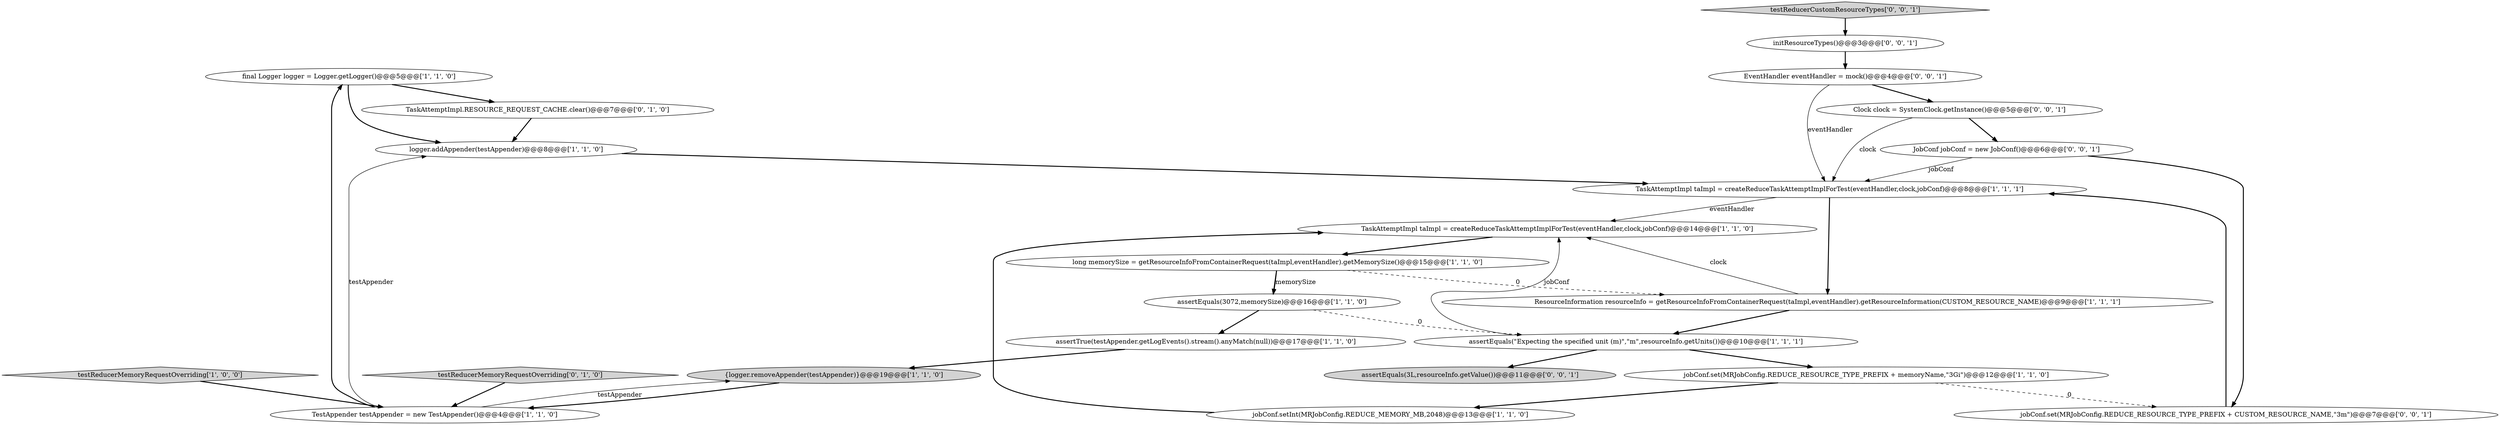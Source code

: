 digraph {
4 [style = filled, label = "final Logger logger = Logger.getLogger()@@@5@@@['1', '1', '0']", fillcolor = white, shape = ellipse image = "AAA0AAABBB1BBB"];
0 [style = filled, label = "jobConf.set(MRJobConfig.REDUCE_RESOURCE_TYPE_PREFIX + memoryName,\"3Gi\")@@@12@@@['1', '1', '0']", fillcolor = white, shape = ellipse image = "AAA0AAABBB1BBB"];
8 [style = filled, label = "testReducerMemoryRequestOverriding['1', '0', '0']", fillcolor = lightgray, shape = diamond image = "AAA0AAABBB1BBB"];
7 [style = filled, label = "TaskAttemptImpl taImpl = createReduceTaskAttemptImplForTest(eventHandler,clock,jobConf)@@@14@@@['1', '1', '0']", fillcolor = white, shape = ellipse image = "AAA0AAABBB1BBB"];
11 [style = filled, label = "logger.addAppender(testAppender)@@@8@@@['1', '1', '0']", fillcolor = white, shape = ellipse image = "AAA0AAABBB1BBB"];
13 [style = filled, label = "jobConf.setInt(MRJobConfig.REDUCE_MEMORY_MB,2048)@@@13@@@['1', '1', '0']", fillcolor = white, shape = ellipse image = "AAA0AAABBB1BBB"];
2 [style = filled, label = "TestAppender testAppender = new TestAppender()@@@4@@@['1', '1', '0']", fillcolor = white, shape = ellipse image = "AAA0AAABBB1BBB"];
1 [style = filled, label = "assertTrue(testAppender.getLogEvents().stream().anyMatch(null))@@@17@@@['1', '1', '0']", fillcolor = white, shape = ellipse image = "AAA0AAABBB1BBB"];
9 [style = filled, label = "{logger.removeAppender(testAppender)}@@@19@@@['1', '1', '0']", fillcolor = lightgray, shape = ellipse image = "AAA0AAABBB1BBB"];
6 [style = filled, label = "TaskAttemptImpl taImpl = createReduceTaskAttemptImplForTest(eventHandler,clock,jobConf)@@@8@@@['1', '1', '1']", fillcolor = white, shape = ellipse image = "AAA0AAABBB1BBB"];
21 [style = filled, label = "testReducerCustomResourceTypes['0', '0', '1']", fillcolor = lightgray, shape = diamond image = "AAA0AAABBB3BBB"];
22 [style = filled, label = "Clock clock = SystemClock.getInstance()@@@5@@@['0', '0', '1']", fillcolor = white, shape = ellipse image = "AAA0AAABBB3BBB"];
10 [style = filled, label = "assertEquals(3072,memorySize)@@@16@@@['1', '1', '0']", fillcolor = white, shape = ellipse image = "AAA0AAABBB1BBB"];
17 [style = filled, label = "JobConf jobConf = new JobConf()@@@6@@@['0', '0', '1']", fillcolor = white, shape = ellipse image = "AAA0AAABBB3BBB"];
19 [style = filled, label = "jobConf.set(MRJobConfig.REDUCE_RESOURCE_TYPE_PREFIX + CUSTOM_RESOURCE_NAME,\"3m\")@@@7@@@['0', '0', '1']", fillcolor = white, shape = ellipse image = "AAA0AAABBB3BBB"];
3 [style = filled, label = "ResourceInformation resourceInfo = getResourceInfoFromContainerRequest(taImpl,eventHandler).getResourceInformation(CUSTOM_RESOURCE_NAME)@@@9@@@['1', '1', '1']", fillcolor = white, shape = ellipse image = "AAA0AAABBB1BBB"];
20 [style = filled, label = "EventHandler eventHandler = mock()@@@4@@@['0', '0', '1']", fillcolor = white, shape = ellipse image = "AAA0AAABBB3BBB"];
12 [style = filled, label = "long memorySize = getResourceInfoFromContainerRequest(taImpl,eventHandler).getMemorySize()@@@15@@@['1', '1', '0']", fillcolor = white, shape = ellipse image = "AAA0AAABBB1BBB"];
18 [style = filled, label = "assertEquals(3L,resourceInfo.getValue())@@@11@@@['0', '0', '1']", fillcolor = lightgray, shape = ellipse image = "AAA0AAABBB3BBB"];
5 [style = filled, label = "assertEquals(\"Expecting the specified unit (m)\",\"m\",resourceInfo.getUnits())@@@10@@@['1', '1', '1']", fillcolor = white, shape = ellipse image = "AAA0AAABBB1BBB"];
14 [style = filled, label = "TaskAttemptImpl.RESOURCE_REQUEST_CACHE.clear()@@@7@@@['0', '1', '0']", fillcolor = white, shape = ellipse image = "AAA1AAABBB2BBB"];
16 [style = filled, label = "initResourceTypes()@@@3@@@['0', '0', '1']", fillcolor = white, shape = ellipse image = "AAA0AAABBB3BBB"];
15 [style = filled, label = "testReducerMemoryRequestOverriding['0', '1', '0']", fillcolor = lightgray, shape = diamond image = "AAA0AAABBB2BBB"];
22->6 [style = solid, label="clock"];
0->19 [style = dashed, label="0"];
13->7 [style = bold, label=""];
19->6 [style = bold, label=""];
2->4 [style = bold, label=""];
1->9 [style = bold, label=""];
20->6 [style = solid, label="eventHandler"];
17->19 [style = bold, label=""];
4->11 [style = bold, label=""];
21->16 [style = bold, label=""];
20->22 [style = bold, label=""];
9->2 [style = bold, label=""];
3->7 [style = solid, label="clock"];
11->6 [style = bold, label=""];
22->17 [style = bold, label=""];
0->13 [style = bold, label=""];
14->11 [style = bold, label=""];
3->5 [style = bold, label=""];
15->2 [style = bold, label=""];
10->5 [style = dashed, label="0"];
10->1 [style = bold, label=""];
12->10 [style = bold, label=""];
6->7 [style = solid, label="eventHandler"];
5->0 [style = bold, label=""];
8->2 [style = bold, label=""];
7->12 [style = bold, label=""];
6->3 [style = bold, label=""];
5->18 [style = bold, label=""];
4->14 [style = bold, label=""];
16->20 [style = bold, label=""];
12->10 [style = solid, label="memorySize"];
17->6 [style = solid, label="jobConf"];
5->7 [style = solid, label="jobConf"];
2->11 [style = solid, label="testAppender"];
12->3 [style = dashed, label="0"];
2->9 [style = solid, label="testAppender"];
}
